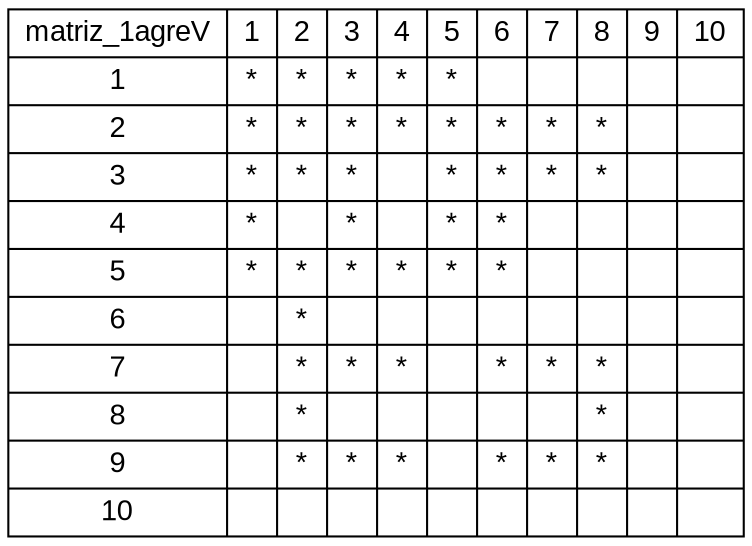 digraph G {node [fontname="Arial"];node_A [shape=record    label="{matriz_1agreV|1|2|3|4|5|6|7|8|9|10}|{1|*|*|*|*|*| | | | | }|{2|*|*|*| |*|*|*|*|*| }|{3|*|*|*|*|*| |*| |*| }|{4|*|*| | |*| |*| |*| }|{5|*|*|*|*|*| | | | | }|{6| |*|*|*|*| |*| |*| }|{7| |*|*| | | |*| |*| }|{8| |*|*| | | |*|*|*| }|{9| | | | | | | | | | }|{10| | | | | | | | | | }"];} 